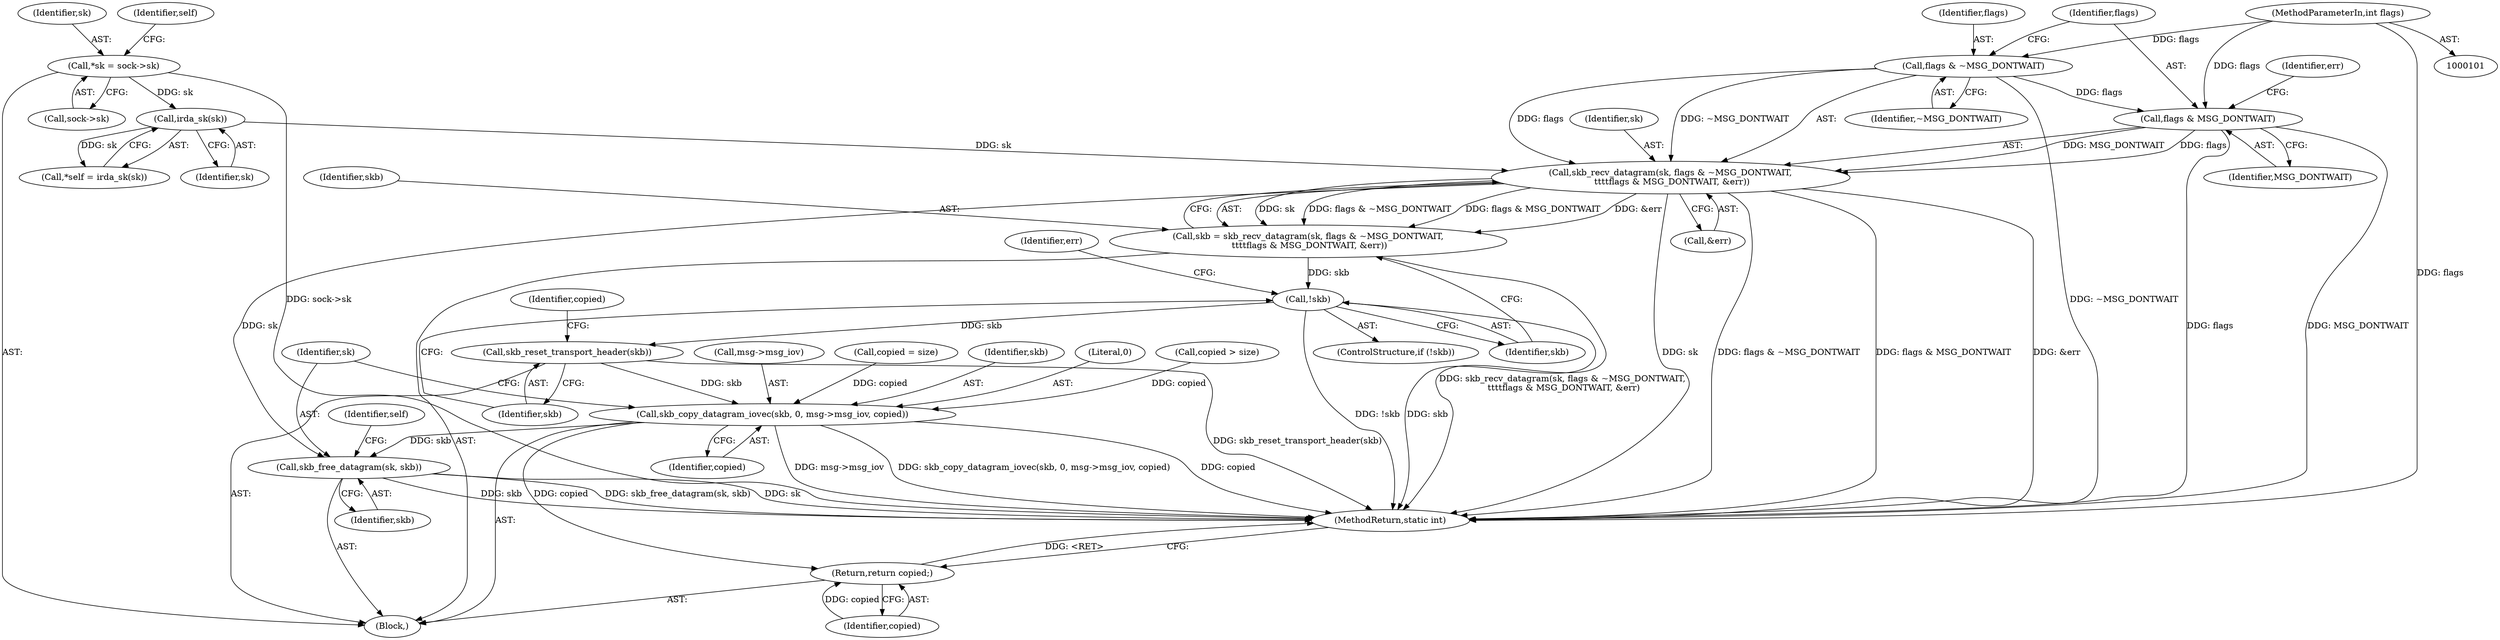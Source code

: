 digraph "0_linux_5ae94c0d2f0bed41d6718be743985d61b7f5c47d@API" {
"1000133" [label="(Call,skb_recv_datagram(sk, flags & ~MSG_DONTWAIT,\n \t\t\t\tflags & MSG_DONTWAIT, &err))"];
"1000117" [label="(Call,irda_sk(sk))"];
"1000109" [label="(Call,*sk = sock->sk)"];
"1000135" [label="(Call,flags & ~MSG_DONTWAIT)"];
"1000106" [label="(MethodParameterIn,int flags)"];
"1000138" [label="(Call,flags & MSG_DONTWAIT)"];
"1000131" [label="(Call,skb = skb_recv_datagram(sk, flags & ~MSG_DONTWAIT,\n \t\t\t\tflags & MSG_DONTWAIT, &err))"];
"1000144" [label="(Call,!skb)"];
"1000148" [label="(Call,skb_reset_transport_header(skb))"];
"1000174" [label="(Call,skb_copy_datagram_iovec(skb, 0, msg->msg_iov, copied))"];
"1000181" [label="(Call,skb_free_datagram(sk, skb))"];
"1000218" [label="(Return,return copied;)"];
"1000138" [label="(Call,flags & MSG_DONTWAIT)"];
"1000110" [label="(Identifier,sk)"];
"1000151" [label="(Identifier,copied)"];
"1000187" [label="(Identifier,self)"];
"1000147" [label="(Identifier,err)"];
"1000107" [label="(Block,)"];
"1000148" [label="(Call,skb_reset_transport_header(skb))"];
"1000183" [label="(Identifier,skb)"];
"1000145" [label="(Identifier,skb)"];
"1000132" [label="(Identifier,skb)"];
"1000106" [label="(MethodParameterIn,int flags)"];
"1000177" [label="(Call,msg->msg_iov)"];
"1000218" [label="(Return,return copied;)"];
"1000115" [label="(Call,*self = irda_sk(sk))"];
"1000140" [label="(Identifier,MSG_DONTWAIT)"];
"1000180" [label="(Identifier,copied)"];
"1000116" [label="(Identifier,self)"];
"1000175" [label="(Identifier,skb)"];
"1000220" [label="(MethodReturn,static int)"];
"1000131" [label="(Call,skb = skb_recv_datagram(sk, flags & ~MSG_DONTWAIT,\n \t\t\t\tflags & MSG_DONTWAIT, &err))"];
"1000176" [label="(Literal,0)"];
"1000137" [label="(Identifier,~MSG_DONTWAIT)"];
"1000219" [label="(Identifier,copied)"];
"1000135" [label="(Call,flags & ~MSG_DONTWAIT)"];
"1000118" [label="(Identifier,sk)"];
"1000156" [label="(Call,copied > size)"];
"1000111" [label="(Call,sock->sk)"];
"1000174" [label="(Call,skb_copy_datagram_iovec(skb, 0, msg->msg_iov, copied))"];
"1000133" [label="(Call,skb_recv_datagram(sk, flags & ~MSG_DONTWAIT,\n \t\t\t\tflags & MSG_DONTWAIT, &err))"];
"1000136" [label="(Identifier,flags)"];
"1000181" [label="(Call,skb_free_datagram(sk, skb))"];
"1000144" [label="(Call,!skb)"];
"1000149" [label="(Identifier,skb)"];
"1000142" [label="(Identifier,err)"];
"1000139" [label="(Identifier,flags)"];
"1000117" [label="(Call,irda_sk(sk))"];
"1000109" [label="(Call,*sk = sock->sk)"];
"1000182" [label="(Identifier,sk)"];
"1000141" [label="(Call,&err)"];
"1000166" [label="(Call,copied = size)"];
"1000143" [label="(ControlStructure,if (!skb))"];
"1000134" [label="(Identifier,sk)"];
"1000133" -> "1000131"  [label="AST: "];
"1000133" -> "1000141"  [label="CFG: "];
"1000134" -> "1000133"  [label="AST: "];
"1000135" -> "1000133"  [label="AST: "];
"1000138" -> "1000133"  [label="AST: "];
"1000141" -> "1000133"  [label="AST: "];
"1000131" -> "1000133"  [label="CFG: "];
"1000133" -> "1000220"  [label="DDG: &err"];
"1000133" -> "1000220"  [label="DDG: sk"];
"1000133" -> "1000220"  [label="DDG: flags & ~MSG_DONTWAIT"];
"1000133" -> "1000220"  [label="DDG: flags & MSG_DONTWAIT"];
"1000133" -> "1000131"  [label="DDG: sk"];
"1000133" -> "1000131"  [label="DDG: flags & ~MSG_DONTWAIT"];
"1000133" -> "1000131"  [label="DDG: flags & MSG_DONTWAIT"];
"1000133" -> "1000131"  [label="DDG: &err"];
"1000117" -> "1000133"  [label="DDG: sk"];
"1000135" -> "1000133"  [label="DDG: flags"];
"1000135" -> "1000133"  [label="DDG: ~MSG_DONTWAIT"];
"1000138" -> "1000133"  [label="DDG: flags"];
"1000138" -> "1000133"  [label="DDG: MSG_DONTWAIT"];
"1000133" -> "1000181"  [label="DDG: sk"];
"1000117" -> "1000115"  [label="AST: "];
"1000117" -> "1000118"  [label="CFG: "];
"1000118" -> "1000117"  [label="AST: "];
"1000115" -> "1000117"  [label="CFG: "];
"1000117" -> "1000115"  [label="DDG: sk"];
"1000109" -> "1000117"  [label="DDG: sk"];
"1000109" -> "1000107"  [label="AST: "];
"1000109" -> "1000111"  [label="CFG: "];
"1000110" -> "1000109"  [label="AST: "];
"1000111" -> "1000109"  [label="AST: "];
"1000116" -> "1000109"  [label="CFG: "];
"1000109" -> "1000220"  [label="DDG: sock->sk"];
"1000135" -> "1000137"  [label="CFG: "];
"1000136" -> "1000135"  [label="AST: "];
"1000137" -> "1000135"  [label="AST: "];
"1000139" -> "1000135"  [label="CFG: "];
"1000135" -> "1000220"  [label="DDG: ~MSG_DONTWAIT"];
"1000106" -> "1000135"  [label="DDG: flags"];
"1000135" -> "1000138"  [label="DDG: flags"];
"1000106" -> "1000101"  [label="AST: "];
"1000106" -> "1000220"  [label="DDG: flags"];
"1000106" -> "1000138"  [label="DDG: flags"];
"1000138" -> "1000140"  [label="CFG: "];
"1000139" -> "1000138"  [label="AST: "];
"1000140" -> "1000138"  [label="AST: "];
"1000142" -> "1000138"  [label="CFG: "];
"1000138" -> "1000220"  [label="DDG: flags"];
"1000138" -> "1000220"  [label="DDG: MSG_DONTWAIT"];
"1000131" -> "1000107"  [label="AST: "];
"1000132" -> "1000131"  [label="AST: "];
"1000145" -> "1000131"  [label="CFG: "];
"1000131" -> "1000220"  [label="DDG: skb_recv_datagram(sk, flags & ~MSG_DONTWAIT,\n \t\t\t\tflags & MSG_DONTWAIT, &err)"];
"1000131" -> "1000144"  [label="DDG: skb"];
"1000144" -> "1000143"  [label="AST: "];
"1000144" -> "1000145"  [label="CFG: "];
"1000145" -> "1000144"  [label="AST: "];
"1000147" -> "1000144"  [label="CFG: "];
"1000149" -> "1000144"  [label="CFG: "];
"1000144" -> "1000220"  [label="DDG: !skb"];
"1000144" -> "1000220"  [label="DDG: skb"];
"1000144" -> "1000148"  [label="DDG: skb"];
"1000148" -> "1000107"  [label="AST: "];
"1000148" -> "1000149"  [label="CFG: "];
"1000149" -> "1000148"  [label="AST: "];
"1000151" -> "1000148"  [label="CFG: "];
"1000148" -> "1000220"  [label="DDG: skb_reset_transport_header(skb)"];
"1000148" -> "1000174"  [label="DDG: skb"];
"1000174" -> "1000107"  [label="AST: "];
"1000174" -> "1000180"  [label="CFG: "];
"1000175" -> "1000174"  [label="AST: "];
"1000176" -> "1000174"  [label="AST: "];
"1000177" -> "1000174"  [label="AST: "];
"1000180" -> "1000174"  [label="AST: "];
"1000182" -> "1000174"  [label="CFG: "];
"1000174" -> "1000220"  [label="DDG: copied"];
"1000174" -> "1000220"  [label="DDG: msg->msg_iov"];
"1000174" -> "1000220"  [label="DDG: skb_copy_datagram_iovec(skb, 0, msg->msg_iov, copied)"];
"1000156" -> "1000174"  [label="DDG: copied"];
"1000166" -> "1000174"  [label="DDG: copied"];
"1000174" -> "1000181"  [label="DDG: skb"];
"1000174" -> "1000218"  [label="DDG: copied"];
"1000181" -> "1000107"  [label="AST: "];
"1000181" -> "1000183"  [label="CFG: "];
"1000182" -> "1000181"  [label="AST: "];
"1000183" -> "1000181"  [label="AST: "];
"1000187" -> "1000181"  [label="CFG: "];
"1000181" -> "1000220"  [label="DDG: skb_free_datagram(sk, skb)"];
"1000181" -> "1000220"  [label="DDG: sk"];
"1000181" -> "1000220"  [label="DDG: skb"];
"1000218" -> "1000107"  [label="AST: "];
"1000218" -> "1000219"  [label="CFG: "];
"1000219" -> "1000218"  [label="AST: "];
"1000220" -> "1000218"  [label="CFG: "];
"1000218" -> "1000220"  [label="DDG: <RET>"];
"1000219" -> "1000218"  [label="DDG: copied"];
}
